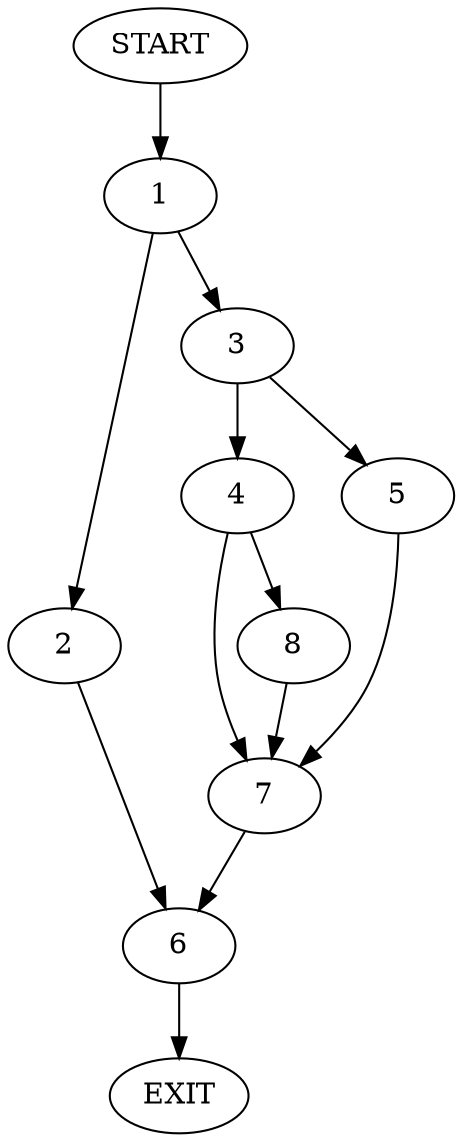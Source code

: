 digraph {
0 [label="START"]
9 [label="EXIT"]
0 -> 1
1 -> 2
1 -> 3
3 -> 4
3 -> 5
2 -> 6
6 -> 9
5 -> 7
4 -> 7
4 -> 8
7 -> 6
8 -> 7
}

